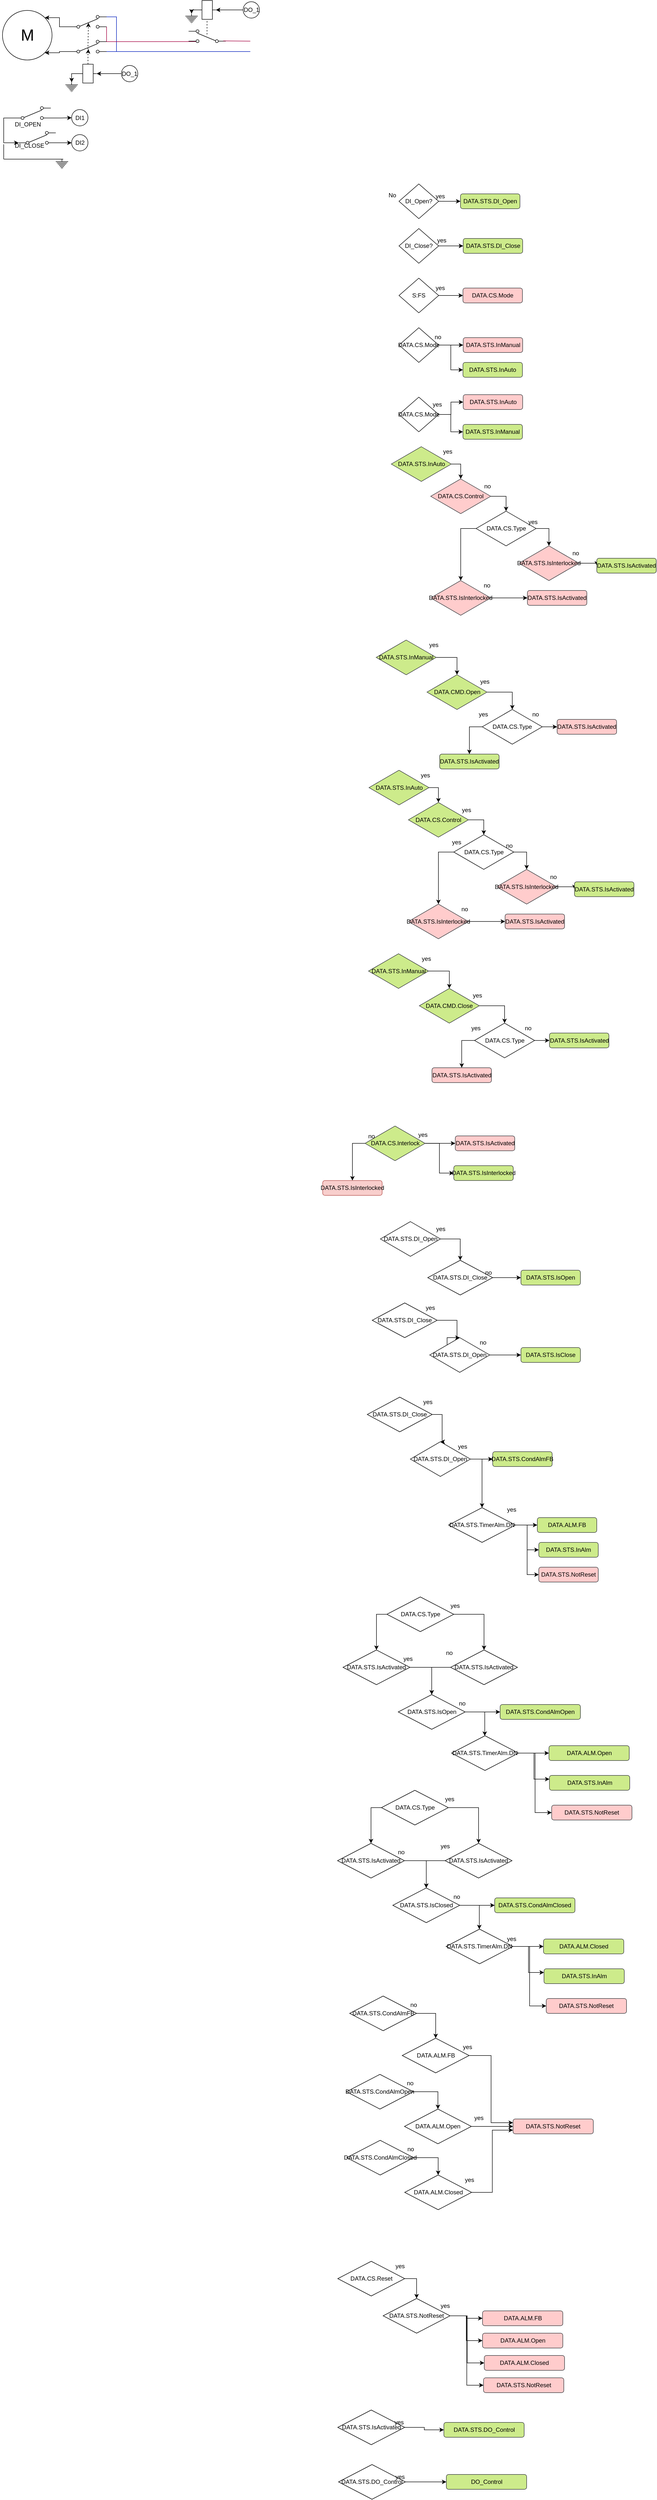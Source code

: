 <mxfile version="10.8.8" type="github"><diagram id="lWUpWWb-8Wb7K1V3EZNw" name="Page-1"><mxGraphModel dx="3436" dy="928" grid="1" gridSize="10" guides="1" tooltips="1" connect="1" arrows="1" fold="1" page="1" pageScale="1" pageWidth="827" pageHeight="1169" math="0" shadow="0"><root><mxCell id="0"/><mxCell id="1" parent="0"/><mxCell id="GgulT87VXyHL099Rjrc8-87" style="edgeStyle=orthogonalEdgeStyle;rounded=0;orthogonalLoop=1;jettySize=auto;html=1;entryX=0.512;entryY=0.576;entryDx=0;entryDy=0;entryPerimeter=0;dashed=1;" parent="1" source="GgulT87VXyHL099Rjrc8-84" target="GgulT87VXyHL099Rjrc8-85" edge="1"><mxGeometry relative="1" as="geometry"/></mxCell><mxCell id="GgulT87VXyHL099Rjrc8-88" style="edgeStyle=orthogonalEdgeStyle;rounded=0;orthogonalLoop=1;jettySize=auto;html=1;entryX=0.512;entryY=0.695;entryDx=0;entryDy=0;entryPerimeter=0;dashed=1;" parent="1" source="GgulT87VXyHL099Rjrc8-84" target="GgulT87VXyHL099Rjrc8-86" edge="1"><mxGeometry relative="1" as="geometry"/></mxCell><mxCell id="GgulT87VXyHL099Rjrc8-144" style="edgeStyle=orthogonalEdgeStyle;rounded=0;orthogonalLoop=1;jettySize=auto;html=1;exitX=0.5;exitY=1;exitDx=0;exitDy=0;exitPerimeter=0;entryX=0.5;entryY=0;entryDx=0;entryDy=0;entryPerimeter=0;endArrow=classic;endFill=1;" parent="1" source="GgulT87VXyHL099Rjrc8-84" target="GgulT87VXyHL099Rjrc8-143" edge="1"><mxGeometry relative="1" as="geometry"/></mxCell><mxCell id="GgulT87VXyHL099Rjrc8-84" value="" style="pointerEvents=1;verticalLabelPosition=bottom;shadow=0;dashed=0;align=center;fillColor=#ffffff;html=1;verticalAlign=top;strokeWidth=1;shape=mxgraph.electrical.electro-mechanical.relay_coil;rotation=90;" parent="1" vertex="1"><mxGeometry x="-776.5" y="870" width="38" height="35" as="geometry"/></mxCell><mxCell id="GgulT87VXyHL099Rjrc8-89" style="rounded=0;orthogonalLoop=1;jettySize=auto;html=1;exitX=1;exitY=0.885;exitDx=0;exitDy=0;exitPerimeter=0;entryX=1;entryY=0.115;entryDx=0;entryDy=0;entryPerimeter=0;edgeStyle=orthogonalEdgeStyle;endArrow=none;endFill=0;fillColor=#d80073;strokeColor=#A50040;" parent="1" source="GgulT87VXyHL099Rjrc8-85" target="GgulT87VXyHL099Rjrc8-86" edge="1"><mxGeometry relative="1" as="geometry"/></mxCell><mxCell id="GgulT87VXyHL099Rjrc8-137" style="edgeStyle=orthogonalEdgeStyle;rounded=0;orthogonalLoop=1;jettySize=auto;html=1;exitX=0;exitY=0.885;exitDx=0;exitDy=0;exitPerimeter=0;endArrow=classic;endFill=1;entryX=1;entryY=0;entryDx=0;entryDy=0;" parent="1" source="GgulT87VXyHL099Rjrc8-85" target="GgulT87VXyHL099Rjrc8-121" edge="1"><mxGeometry relative="1" as="geometry"/></mxCell><mxCell id="GgulT87VXyHL099Rjrc8-85" value="" style="pointerEvents=1;verticalLabelPosition=bottom;shadow=0;dashed=0;align=center;fillColor=#ffffff;html=1;verticalAlign=top;strokeWidth=1;shape=mxgraph.electrical.electro-mechanical.2-way_switch;" parent="1" vertex="1"><mxGeometry x="-795" y="770" width="75" height="26" as="geometry"/></mxCell><mxCell id="GgulT87VXyHL099Rjrc8-90" style="edgeStyle=orthogonalEdgeStyle;rounded=0;orthogonalLoop=1;jettySize=auto;html=1;exitX=1;exitY=0.885;exitDx=0;exitDy=0;exitPerimeter=0;entryX=1;entryY=0.115;entryDx=0;entryDy=0;entryPerimeter=0;endArrow=none;endFill=0;fillColor=#0050ef;strokeColor=#001DBC;" parent="1" source="GgulT87VXyHL099Rjrc8-86" target="GgulT87VXyHL099Rjrc8-85" edge="1"><mxGeometry relative="1" as="geometry"/></mxCell><mxCell id="GgulT87VXyHL099Rjrc8-91" style="edgeStyle=orthogonalEdgeStyle;rounded=0;orthogonalLoop=1;jettySize=auto;html=1;exitX=1;exitY=0.885;exitDx=0;exitDy=0;exitPerimeter=0;endArrow=none;endFill=0;fillColor=#0050ef;strokeColor=#001DBC;" parent="1" source="GgulT87VXyHL099Rjrc8-86" edge="1"><mxGeometry relative="1" as="geometry"><mxPoint x="-430" y="843" as="targetPoint"/></mxGeometry></mxCell><mxCell id="GgulT87VXyHL099Rjrc8-92" style="edgeStyle=orthogonalEdgeStyle;rounded=0;orthogonalLoop=1;jettySize=auto;html=1;exitX=1;exitY=0.115;exitDx=0;exitDy=0;exitPerimeter=0;endArrow=none;endFill=0;fillColor=#d80073;strokeColor=#A50040;" parent="1" source="GgulT87VXyHL099Rjrc8-86" edge="1"><mxGeometry relative="1" as="geometry"><mxPoint x="-540" y="822.897" as="targetPoint"/></mxGeometry></mxCell><mxCell id="GgulT87VXyHL099Rjrc8-138" style="edgeStyle=orthogonalEdgeStyle;rounded=0;orthogonalLoop=1;jettySize=auto;html=1;exitX=0;exitY=0.885;exitDx=0;exitDy=0;exitPerimeter=0;entryX=1;entryY=1;entryDx=0;entryDy=0;endArrow=classic;endFill=1;" parent="1" source="GgulT87VXyHL099Rjrc8-86" target="GgulT87VXyHL099Rjrc8-121" edge="1"><mxGeometry relative="1" as="geometry"/></mxCell><mxCell id="GgulT87VXyHL099Rjrc8-86" value="" style="pointerEvents=1;verticalLabelPosition=bottom;shadow=0;dashed=0;align=center;fillColor=#ffffff;html=1;verticalAlign=top;strokeWidth=1;shape=mxgraph.electrical.electro-mechanical.2-way_switch;" parent="1" vertex="1"><mxGeometry x="-795" y="820" width="75" height="26" as="geometry"/></mxCell><mxCell id="GgulT87VXyHL099Rjrc8-94" value="" style="pointerEvents=1;verticalLabelPosition=bottom;shadow=0;dashed=0;align=center;fillColor=#ffffff;html=1;verticalAlign=top;strokeWidth=1;shape=mxgraph.electrical.electro-mechanical.2-way_switch;flipH=1;" parent="1" vertex="1"><mxGeometry x="-554.5" y="799" width="75" height="26" as="geometry"/></mxCell><mxCell id="GgulT87VXyHL099Rjrc8-95" value="DI_OPEN" style="text;html=1;resizable=0;points=[];autosize=1;align=left;verticalAlign=top;spacingTop=-4;" parent="1" vertex="1"><mxGeometry x="-907.5" y="980" width="70" height="20" as="geometry"/></mxCell><mxCell id="GgulT87VXyHL099Rjrc8-96" value="DI_CLOSE" style="text;html=1;resizable=0;points=[];autosize=1;align=left;verticalAlign=top;spacingTop=-4;" parent="1" vertex="1"><mxGeometry x="-907.5" y="1023" width="70" height="20" as="geometry"/></mxCell><mxCell id="GgulT87VXyHL099Rjrc8-115" style="edgeStyle=orthogonalEdgeStyle;rounded=0;orthogonalLoop=1;jettySize=auto;html=1;dashed=1;" parent="1" edge="1"><mxGeometry relative="1" as="geometry"><mxPoint x="-517.329" y="808.5" as="sourcePoint"/><mxPoint x="-517" y="769" as="targetPoint"/><Array as="points"><mxPoint x="-517" y="785"/><mxPoint x="-517" y="785"/></Array></mxGeometry></mxCell><mxCell id="GgulT87VXyHL099Rjrc8-146" style="edgeStyle=orthogonalEdgeStyle;rounded=0;orthogonalLoop=1;jettySize=auto;html=1;exitX=0.5;exitY=1;exitDx=0;exitDy=0;exitPerimeter=0;entryX=0.5;entryY=0;entryDx=0;entryDy=0;entryPerimeter=0;endArrow=classic;endFill=1;" parent="1" source="GgulT87VXyHL099Rjrc8-113" target="GgulT87VXyHL099Rjrc8-145" edge="1"><mxGeometry relative="1" as="geometry"/></mxCell><mxCell id="GgulT87VXyHL099Rjrc8-113" value="" style="pointerEvents=1;verticalLabelPosition=bottom;shadow=0;dashed=0;align=center;fillColor=#ffffff;html=1;verticalAlign=top;strokeWidth=1;shape=mxgraph.electrical.electro-mechanical.relay_coil;rotation=90;" parent="1" vertex="1"><mxGeometry x="-536" y="741.5" width="38" height="35" as="geometry"/></mxCell><mxCell id="GgulT87VXyHL099Rjrc8-120" style="edgeStyle=orthogonalEdgeStyle;rounded=0;orthogonalLoop=1;jettySize=auto;html=1;endArrow=none;endFill=0;fillColor=#d80073;strokeColor=#A50040;" parent="1" edge="1"><mxGeometry relative="1" as="geometry"><mxPoint x="-430" y="822" as="targetPoint"/><mxPoint x="-484.5" y="821.5" as="sourcePoint"/><Array as="points"><mxPoint x="-484.5" y="821.5"/><mxPoint x="-266.5" y="821.5"/></Array></mxGeometry></mxCell><mxCell id="GgulT87VXyHL099Rjrc8-121" value="M" style="verticalLabelPosition=middle;shadow=0;dashed=0;align=center;fillColor=#ffffff;html=1;verticalAlign=middle;strokeWidth=1;shape=ellipse;fontSize=32;fontColor=#000000;perimeter=ellipsePerimeter;" parent="1" vertex="1"><mxGeometry x="-930" y="760" width="100" height="100" as="geometry"/></mxCell><mxCell id="GgulT87VXyHL099Rjrc8-124" style="edgeStyle=orthogonalEdgeStyle;rounded=0;orthogonalLoop=1;jettySize=auto;html=1;exitX=0;exitY=0.885;exitDx=0;exitDy=0;exitPerimeter=0;entryX=0;entryY=0.885;entryDx=0;entryDy=0;entryPerimeter=0;endArrow=classic;endFill=1;" parent="1" source="GgulT87VXyHL099Rjrc8-122" target="GgulT87VXyHL099Rjrc8-123" edge="1"><mxGeometry relative="1" as="geometry"/></mxCell><mxCell id="GgulT87VXyHL099Rjrc8-134" style="edgeStyle=orthogonalEdgeStyle;rounded=0;orthogonalLoop=1;jettySize=auto;html=1;exitX=1;exitY=0.885;exitDx=0;exitDy=0;exitPerimeter=0;entryX=0;entryY=0.5;entryDx=0;entryDy=0;endArrow=classic;endFill=1;" parent="1" source="GgulT87VXyHL099Rjrc8-122" target="GgulT87VXyHL099Rjrc8-128" edge="1"><mxGeometry relative="1" as="geometry"/></mxCell><mxCell id="GgulT87VXyHL099Rjrc8-122" value="" style="pointerEvents=1;verticalLabelPosition=bottom;shadow=0;dashed=0;align=center;fillColor=#ffffff;html=1;verticalAlign=top;strokeWidth=1;shape=mxgraph.electrical.electro-mechanical.2-way_switch;" parent="1" vertex="1"><mxGeometry x="-907.5" y="954" width="75" height="26" as="geometry"/></mxCell><mxCell id="GgulT87VXyHL099Rjrc8-131" style="edgeStyle=orthogonalEdgeStyle;rounded=0;orthogonalLoop=1;jettySize=auto;html=1;exitX=1;exitY=0.885;exitDx=0;exitDy=0;exitPerimeter=0;endArrow=classic;endFill=1;" parent="1" source="GgulT87VXyHL099Rjrc8-123" target="GgulT87VXyHL099Rjrc8-130" edge="1"><mxGeometry relative="1" as="geometry"/></mxCell><mxCell id="GgulT87VXyHL099Rjrc8-123" value="" style="pointerEvents=1;verticalLabelPosition=bottom;shadow=0;dashed=0;align=center;fillColor=#ffffff;html=1;verticalAlign=top;strokeWidth=1;shape=mxgraph.electrical.electro-mechanical.2-way_switch;" parent="1" vertex="1"><mxGeometry x="-897.5" y="1004" width="75" height="26" as="geometry"/></mxCell><mxCell id="GgulT87VXyHL099Rjrc8-126" value="" style="endArrow=none;html=1;" parent="1" edge="1"><mxGeometry width="50" height="50" relative="1" as="geometry"><mxPoint x="-927.5" y="1060" as="sourcePoint"/><mxPoint x="-927.5" y="1030" as="targetPoint"/></mxGeometry></mxCell><mxCell id="GgulT87VXyHL099Rjrc8-127" value="" style="endArrow=none;html=1;" parent="1" edge="1"><mxGeometry width="50" height="50" relative="1" as="geometry"><mxPoint x="-927.5" y="1060" as="sourcePoint"/><mxPoint x="-807.5" y="1060" as="targetPoint"/></mxGeometry></mxCell><mxCell id="GgulT87VXyHL099Rjrc8-128" value="DI1" style="ellipse;whiteSpace=wrap;html=1;aspect=fixed;" parent="1" vertex="1"><mxGeometry x="-790.5" y="960" width="33" height="33" as="geometry"/></mxCell><mxCell id="GgulT87VXyHL099Rjrc8-130" value="DI2" style="ellipse;whiteSpace=wrap;html=1;aspect=fixed;" parent="1" vertex="1"><mxGeometry x="-790.5" y="1010.5" width="33" height="33" as="geometry"/></mxCell><mxCell id="GgulT87VXyHL099Rjrc8-136" value="" style="pointerEvents=1;verticalLabelPosition=bottom;shadow=0;dashed=0;align=center;fillColor=#ffffff;html=1;verticalAlign=top;strokeWidth=1;shape=mxgraph.electrical.signal_sources.protective_earth;" parent="1" vertex="1"><mxGeometry x="-822.5" y="1060" width="25" height="20" as="geometry"/></mxCell><mxCell id="GgulT87VXyHL099Rjrc8-142" style="edgeStyle=orthogonalEdgeStyle;rounded=0;orthogonalLoop=1;jettySize=auto;html=1;entryX=0.5;entryY=0;entryDx=0;entryDy=0;entryPerimeter=0;endArrow=classic;endFill=1;" parent="1" source="GgulT87VXyHL099Rjrc8-139" target="GgulT87VXyHL099Rjrc8-113" edge="1"><mxGeometry relative="1" as="geometry"/></mxCell><mxCell id="GgulT87VXyHL099Rjrc8-139" value="DO_1" style="ellipse;whiteSpace=wrap;html=1;aspect=fixed;" parent="1" vertex="1"><mxGeometry x="-444.5" y="742.5" width="33" height="33" as="geometry"/></mxCell><mxCell id="GgulT87VXyHL099Rjrc8-141" style="edgeStyle=orthogonalEdgeStyle;rounded=0;orthogonalLoop=1;jettySize=auto;html=1;entryX=0.5;entryY=0;entryDx=0;entryDy=0;entryPerimeter=0;endArrow=classic;endFill=1;" parent="1" source="GgulT87VXyHL099Rjrc8-140" target="GgulT87VXyHL099Rjrc8-84" edge="1"><mxGeometry relative="1" as="geometry"/></mxCell><mxCell id="GgulT87VXyHL099Rjrc8-140" value="DO_1" style="ellipse;whiteSpace=wrap;html=1;aspect=fixed;" parent="1" vertex="1"><mxGeometry x="-690" y="871" width="33" height="33" as="geometry"/></mxCell><mxCell id="GgulT87VXyHL099Rjrc8-143" value="" style="pointerEvents=1;verticalLabelPosition=bottom;shadow=0;dashed=0;align=center;fillColor=#ffffff;html=1;verticalAlign=top;strokeWidth=1;shape=mxgraph.electrical.signal_sources.protective_earth;" parent="1" vertex="1"><mxGeometry x="-803" y="905" width="25" height="20" as="geometry"/></mxCell><mxCell id="GgulT87VXyHL099Rjrc8-145" value="" style="pointerEvents=1;verticalLabelPosition=bottom;shadow=0;dashed=0;align=center;fillColor=#ffffff;html=1;verticalAlign=top;strokeWidth=1;shape=mxgraph.electrical.signal_sources.protective_earth;" parent="1" vertex="1"><mxGeometry x="-561" y="766.5" width="25" height="20" as="geometry"/></mxCell><mxCell id="GgulT87VXyHL099Rjrc8-157" style="edgeStyle=orthogonalEdgeStyle;rounded=0;orthogonalLoop=1;jettySize=auto;html=1;exitX=1;exitY=0.5;exitDx=0;exitDy=0;entryX=0;entryY=0.5;entryDx=0;entryDy=0;endArrow=classic;endFill=1;" parent="1" source="GgulT87VXyHL099Rjrc8-148" target="GgulT87VXyHL099Rjrc8-155" edge="1"><mxGeometry relative="1" as="geometry"/></mxCell><mxCell id="GgulT87VXyHL099Rjrc8-148" value="DI_Open?" style="rhombus;whiteSpace=wrap;html=1;" parent="1" vertex="1"><mxGeometry x="-130" y="1110" width="80" height="70" as="geometry"/></mxCell><mxCell id="GgulT87VXyHL099Rjrc8-159" value="" style="edgeStyle=orthogonalEdgeStyle;rounded=0;orthogonalLoop=1;jettySize=auto;html=1;endArrow=classic;endFill=1;entryX=0;entryY=0.5;entryDx=0;entryDy=0;" parent="1" source="GgulT87VXyHL099Rjrc8-151" target="GgulT87VXyHL099Rjrc8-160" edge="1"><mxGeometry relative="1" as="geometry"><mxPoint x="37" y="1235" as="targetPoint"/></mxGeometry></mxCell><mxCell id="GgulT87VXyHL099Rjrc8-151" value="DI_Close?" style="rhombus;whiteSpace=wrap;html=1;" parent="1" vertex="1"><mxGeometry x="-130" y="1200" width="80" height="70" as="geometry"/></mxCell><mxCell id="GgulT87VXyHL099Rjrc8-152" value="No" style="text;html=1;resizable=0;points=[];autosize=1;align=left;verticalAlign=top;spacingTop=-4;" parent="1" vertex="1"><mxGeometry x="-153" y="1123" width="30" height="20" as="geometry"/></mxCell><mxCell id="GgulT87VXyHL099Rjrc8-155" value="DATA.STS.DI_Open" style="rounded=1;whiteSpace=wrap;html=1;fillColor=#cdeb8b;strokeColor=#36393d;" parent="1" vertex="1"><mxGeometry x="-6" y="1130" width="120" height="30" as="geometry"/></mxCell><mxCell id="GgulT87VXyHL099Rjrc8-160" value="DATA.STS.DI_Close" style="rounded=1;whiteSpace=wrap;html=1;fillColor=#cdeb8b;strokeColor=#36393d;" parent="1" vertex="1"><mxGeometry x="-0.5" y="1220" width="120" height="30" as="geometry"/></mxCell><mxCell id="GgulT87VXyHL099Rjrc8-163" style="edgeStyle=orthogonalEdgeStyle;rounded=0;orthogonalLoop=1;jettySize=auto;html=1;exitX=1;exitY=0.5;exitDx=0;exitDy=0;entryX=0;entryY=0.5;entryDx=0;entryDy=0;endArrow=classic;endFill=1;" parent="1" source="GgulT87VXyHL099Rjrc8-161" target="GgulT87VXyHL099Rjrc8-162" edge="1"><mxGeometry relative="1" as="geometry"/></mxCell><mxCell id="GgulT87VXyHL099Rjrc8-161" value="S:FS" style="rhombus;whiteSpace=wrap;html=1;" parent="1" vertex="1"><mxGeometry x="-130" y="1300" width="80" height="70" as="geometry"/></mxCell><mxCell id="GgulT87VXyHL099Rjrc8-162" value="DATA.CS.Mode" style="rounded=1;whiteSpace=wrap;html=1;fillColor=#ffcccc;strokeColor=#36393d;" parent="1" vertex="1"><mxGeometry x="-1" y="1320" width="120" height="30" as="geometry"/></mxCell><mxCell id="GgulT87VXyHL099Rjrc8-170" style="edgeStyle=orthogonalEdgeStyle;rounded=0;orthogonalLoop=1;jettySize=auto;html=1;entryX=0;entryY=0.5;entryDx=0;entryDy=0;endArrow=classic;endFill=1;" parent="1" source="GgulT87VXyHL099Rjrc8-164" target="GgulT87VXyHL099Rjrc8-169" edge="1"><mxGeometry relative="1" as="geometry"/></mxCell><mxCell id="GgulT87VXyHL099Rjrc8-173" style="edgeStyle=orthogonalEdgeStyle;rounded=0;orthogonalLoop=1;jettySize=auto;html=1;entryX=0;entryY=0.5;entryDx=0;entryDy=0;endArrow=classic;endFill=1;" parent="1" source="GgulT87VXyHL099Rjrc8-164" target="GgulT87VXyHL099Rjrc8-172" edge="1"><mxGeometry relative="1" as="geometry"/></mxCell><mxCell id="GgulT87VXyHL099Rjrc8-164" value="DATA.CS.Mode" style="rhombus;whiteSpace=wrap;html=1;" parent="1" vertex="1"><mxGeometry x="-130" y="1400" width="80" height="70" as="geometry"/></mxCell><mxCell id="GgulT87VXyHL099Rjrc8-165" value="no" style="text;html=1;resizable=0;points=[];autosize=1;align=left;verticalAlign=top;spacingTop=-4;" parent="1" vertex="1"><mxGeometry x="-60" y="1409" width="30" height="20" as="geometry"/></mxCell><mxCell id="GgulT87VXyHL099Rjrc8-166" value="yes" style="text;html=1;resizable=0;points=[];autosize=1;align=left;verticalAlign=top;spacingTop=-4;" parent="1" vertex="1"><mxGeometry x="-58" y="1310" width="30" height="20" as="geometry"/></mxCell><mxCell id="GgulT87VXyHL099Rjrc8-167" value="yes" style="text;html=1;resizable=0;points=[];autosize=1;align=left;verticalAlign=top;spacingTop=-4;" parent="1" vertex="1"><mxGeometry x="-55" y="1214" width="30" height="20" as="geometry"/></mxCell><mxCell id="GgulT87VXyHL099Rjrc8-168" value="yes" style="text;html=1;resizable=0;points=[];autosize=1;align=left;verticalAlign=top;spacingTop=-4;" parent="1" vertex="1"><mxGeometry x="-58" y="1125" width="30" height="20" as="geometry"/></mxCell><mxCell id="GgulT87VXyHL099Rjrc8-169" value="DATA.STS.InManual" style="rounded=1;whiteSpace=wrap;html=1;fillColor=#ffcccc;strokeColor=#36393d;" parent="1" vertex="1"><mxGeometry x="-0.5" y="1420" width="120" height="30" as="geometry"/></mxCell><mxCell id="GgulT87VXyHL099Rjrc8-172" value="DATA.STS.InAuto" style="rounded=1;whiteSpace=wrap;html=1;fillColor=#cdeb8b;strokeColor=#36393d;" parent="1" vertex="1"><mxGeometry x="-1" y="1470" width="120" height="30" as="geometry"/></mxCell><mxCell id="GgulT87VXyHL099Rjrc8-177" style="edgeStyle=orthogonalEdgeStyle;rounded=0;orthogonalLoop=1;jettySize=auto;html=1;endArrow=classic;endFill=1;" parent="1" source="GgulT87VXyHL099Rjrc8-174" target="GgulT87VXyHL099Rjrc8-176" edge="1"><mxGeometry relative="1" as="geometry"/></mxCell><mxCell id="GgulT87VXyHL099Rjrc8-179" style="edgeStyle=orthogonalEdgeStyle;rounded=0;orthogonalLoop=1;jettySize=auto;html=1;exitX=1;exitY=0.5;exitDx=0;exitDy=0;endArrow=classic;endFill=1;" parent="1" source="GgulT87VXyHL099Rjrc8-174" target="GgulT87VXyHL099Rjrc8-178" edge="1"><mxGeometry relative="1" as="geometry"/></mxCell><mxCell id="GgulT87VXyHL099Rjrc8-174" value="DATA.CS.Mode" style="rhombus;whiteSpace=wrap;html=1;" parent="1" vertex="1"><mxGeometry x="-130" y="1540" width="80" height="70" as="geometry"/></mxCell><mxCell id="GgulT87VXyHL099Rjrc8-175" value="yes" style="text;html=1;resizable=0;points=[];autosize=1;align=left;verticalAlign=top;spacingTop=-4;" parent="1" vertex="1"><mxGeometry x="-64" y="1545" width="30" height="20" as="geometry"/></mxCell><mxCell id="GgulT87VXyHL099Rjrc8-176" value="DATA.STS.InAuto" style="rounded=1;whiteSpace=wrap;html=1;fillColor=#ffcccc;strokeColor=#36393d;" parent="1" vertex="1"><mxGeometry x="-0.5" y="1535" width="120" height="30" as="geometry"/></mxCell><mxCell id="GgulT87VXyHL099Rjrc8-178" value="DATA.STS.InManual" style="rounded=1;whiteSpace=wrap;html=1;fillColor=#cdeb8b;strokeColor=#36393d;" parent="1" vertex="1"><mxGeometry x="-1" y="1595" width="120" height="30" as="geometry"/></mxCell><mxCell id="GgulT87VXyHL099Rjrc8-184" style="edgeStyle=orthogonalEdgeStyle;rounded=0;orthogonalLoop=1;jettySize=auto;html=1;entryX=0.5;entryY=0;entryDx=0;entryDy=0;endArrow=classic;endFill=1;" parent="1" source="GgulT87VXyHL099Rjrc8-181" target="GgulT87VXyHL099Rjrc8-183" edge="1"><mxGeometry relative="1" as="geometry"><Array as="points"><mxPoint x="-6.5" y="3238"/></Array></mxGeometry></mxCell><mxCell id="GgulT87VXyHL099Rjrc8-181" value="DATA.STS.DI_Open" style="rhombus;whiteSpace=wrap;html=1;" parent="1" vertex="1"><mxGeometry x="-167.5" y="3203" width="121" height="70" as="geometry"/></mxCell><mxCell id="GgulT87VXyHL099Rjrc8-182" value="yes" style="text;html=1;resizable=0;points=[];autosize=1;align=left;verticalAlign=top;spacingTop=-4;" parent="1" vertex="1"><mxGeometry x="-57.5" y="3208" width="30" height="20" as="geometry"/></mxCell><mxCell id="GgulT87VXyHL099Rjrc8-192" style="edgeStyle=orthogonalEdgeStyle;rounded=0;orthogonalLoop=1;jettySize=auto;html=1;entryX=0;entryY=0.5;entryDx=0;entryDy=0;endArrow=classic;endFill=1;" parent="1" source="GgulT87VXyHL099Rjrc8-183" target="GgulT87VXyHL099Rjrc8-190" edge="1"><mxGeometry relative="1" as="geometry"/></mxCell><mxCell id="GgulT87VXyHL099Rjrc8-183" value="DATA.STS.DI_Close" style="rhombus;whiteSpace=wrap;html=1;" parent="1" vertex="1"><mxGeometry x="-72" y="3281" width="131" height="70" as="geometry"/></mxCell><mxCell id="GgulT87VXyHL099Rjrc8-185" value="no" style="text;html=1;resizable=0;points=[];autosize=1;align=left;verticalAlign=top;spacingTop=-4;" parent="1" vertex="1"><mxGeometry x="41.5" y="3296" width="30" height="20" as="geometry"/></mxCell><mxCell id="GgulT87VXyHL099Rjrc8-190" value="DATA.STS.IsOpen" style="rounded=1;whiteSpace=wrap;html=1;fillColor=#cdeb8b;strokeColor=#36393d;" parent="1" vertex="1"><mxGeometry x="116" y="3301" width="120" height="30" as="geometry"/></mxCell><mxCell id="GgulT87VXyHL099Rjrc8-196" style="edgeStyle=orthogonalEdgeStyle;rounded=0;orthogonalLoop=1;jettySize=auto;html=1;entryX=0.5;entryY=0;entryDx=0;entryDy=0;endArrow=classic;endFill=1;" parent="1" source="GgulT87VXyHL099Rjrc8-193" target="GgulT87VXyHL099Rjrc8-195" edge="1"><mxGeometry relative="1" as="geometry"><Array as="points"><mxPoint x="-13" y="3402"/><mxPoint x="-13" y="3457"/><mxPoint x="-33" y="3457"/><mxPoint x="-33" y="3437"/><mxPoint x="-13" y="3437"/></Array></mxGeometry></mxCell><mxCell id="GgulT87VXyHL099Rjrc8-193" value="DATA.STS.DI_Close" style="rhombus;whiteSpace=wrap;html=1;" parent="1" vertex="1"><mxGeometry x="-184" y="3367" width="131" height="70" as="geometry"/></mxCell><mxCell id="GgulT87VXyHL099Rjrc8-194" value="yes" style="text;html=1;resizable=0;points=[];autosize=1;align=left;verticalAlign=top;spacingTop=-4;" parent="1" vertex="1"><mxGeometry x="-78" y="3367" width="30" height="20" as="geometry"/></mxCell><mxCell id="GgulT87VXyHL099Rjrc8-200" style="edgeStyle=orthogonalEdgeStyle;rounded=0;orthogonalLoop=1;jettySize=auto;html=1;exitX=1;exitY=0.5;exitDx=0;exitDy=0;entryX=0;entryY=0.5;entryDx=0;entryDy=0;endArrow=classic;endFill=1;" parent="1" source="GgulT87VXyHL099Rjrc8-195" target="GgulT87VXyHL099Rjrc8-198" edge="1"><mxGeometry relative="1" as="geometry"/></mxCell><mxCell id="GgulT87VXyHL099Rjrc8-195" value="DATA.STS.DI_Open" style="rhombus;whiteSpace=wrap;html=1;" parent="1" vertex="1"><mxGeometry x="-68" y="3437" width="121" height="70" as="geometry"/></mxCell><mxCell id="GgulT87VXyHL099Rjrc8-197" value="no" style="text;html=1;resizable=0;points=[];autosize=1;align=left;verticalAlign=top;spacingTop=-4;" parent="1" vertex="1"><mxGeometry x="31" y="3437" width="30" height="20" as="geometry"/></mxCell><mxCell id="GgulT87VXyHL099Rjrc8-198" value="DATA.STS.IsClose" style="rounded=1;whiteSpace=wrap;html=1;fillColor=#cdeb8b;strokeColor=#36393d;" parent="1" vertex="1"><mxGeometry x="116" y="3457" width="120" height="30" as="geometry"/></mxCell><mxCell id="GgulT87VXyHL099Rjrc8-206" style="edgeStyle=orthogonalEdgeStyle;rounded=0;orthogonalLoop=1;jettySize=auto;html=1;exitX=1;exitY=0.5;exitDx=0;exitDy=0;entryX=0.5;entryY=0;entryDx=0;entryDy=0;endArrow=classic;endFill=1;" parent="1" source="GgulT87VXyHL099Rjrc8-201" target="GgulT87VXyHL099Rjrc8-204" edge="1"><mxGeometry relative="1" as="geometry"/></mxCell><mxCell id="GgulT87VXyHL099Rjrc8-201" value="DATA.STS.DI_Close" style="rhombus;whiteSpace=wrap;html=1;" parent="1" vertex="1"><mxGeometry x="-194" y="3557" width="131" height="70" as="geometry"/></mxCell><mxCell id="GgulT87VXyHL099Rjrc8-203" value="yes" style="text;html=1;resizable=0;points=[];autosize=1;align=left;verticalAlign=top;spacingTop=-4;" parent="1" vertex="1"><mxGeometry x="-83" y="3557" width="30" height="20" as="geometry"/></mxCell><mxCell id="GgulT87VXyHL099Rjrc8-208" style="edgeStyle=orthogonalEdgeStyle;rounded=0;orthogonalLoop=1;jettySize=auto;html=1;exitX=1;exitY=0.5;exitDx=0;exitDy=0;endArrow=classic;endFill=1;" parent="1" source="GgulT87VXyHL099Rjrc8-204" target="GgulT87VXyHL099Rjrc8-207" edge="1"><mxGeometry relative="1" as="geometry"/></mxCell><mxCell id="GgulT87VXyHL099Rjrc8-289" style="edgeStyle=orthogonalEdgeStyle;rounded=0;orthogonalLoop=1;jettySize=auto;html=1;exitX=1;exitY=0.5;exitDx=0;exitDy=0;endArrow=classic;endFill=1;" parent="1" source="GgulT87VXyHL099Rjrc8-204" target="GgulT87VXyHL099Rjrc8-288" edge="1"><mxGeometry relative="1" as="geometry"/></mxCell><mxCell id="GgulT87VXyHL099Rjrc8-204" value="DATA.STS.DI_Open" style="rhombus;whiteSpace=wrap;html=1;" parent="1" vertex="1"><mxGeometry x="-107" y="3647" width="121" height="70" as="geometry"/></mxCell><mxCell id="GgulT87VXyHL099Rjrc8-205" value="yes" style="text;html=1;resizable=0;points=[];autosize=1;align=left;verticalAlign=top;spacingTop=-4;" parent="1" vertex="1"><mxGeometry x="-13" y="3647" width="30" height="20" as="geometry"/></mxCell><mxCell id="GgulT87VXyHL099Rjrc8-207" value="DATA.STS.CondAlmFB" style="rounded=1;whiteSpace=wrap;html=1;fillColor=#cdeb8b;strokeColor=#36393d;" parent="1" vertex="1"><mxGeometry x="59" y="3667" width="120" height="30" as="geometry"/></mxCell><mxCell id="GgulT87VXyHL099Rjrc8-212" style="edgeStyle=orthogonalEdgeStyle;rounded=0;orthogonalLoop=1;jettySize=auto;html=1;exitX=1;exitY=0.5;exitDx=0;exitDy=0;entryX=0.5;entryY=0;entryDx=0;entryDy=0;endArrow=classic;endFill=1;" parent="1" source="GgulT87VXyHL099Rjrc8-209" target="GgulT87VXyHL099Rjrc8-211" edge="1"><mxGeometry relative="1" as="geometry"/></mxCell><mxCell id="GgulT87VXyHL099Rjrc8-209" value="DATA.STS.InAuto" style="rhombus;whiteSpace=wrap;html=1;fillColor=#cdeb8b;strokeColor=#36393d;" parent="1" vertex="1"><mxGeometry x="-145.5" y="1640" width="121" height="70" as="geometry"/></mxCell><mxCell id="GgulT87VXyHL099Rjrc8-210" value="yes" style="text;html=1;resizable=0;points=[];autosize=1;align=left;verticalAlign=top;spacingTop=-4;" parent="1" vertex="1"><mxGeometry x="-43" y="1640" width="30" height="20" as="geometry"/></mxCell><mxCell id="GgulT87VXyHL099Rjrc8-215" style="edgeStyle=orthogonalEdgeStyle;rounded=0;orthogonalLoop=1;jettySize=auto;html=1;exitX=1;exitY=0.5;exitDx=0;exitDy=0;entryX=0.5;entryY=0;entryDx=0;entryDy=0;endArrow=classic;endFill=1;" parent="1" source="GgulT87VXyHL099Rjrc8-211" target="GgulT87VXyHL099Rjrc8-213" edge="1"><mxGeometry relative="1" as="geometry"/></mxCell><mxCell id="GgulT87VXyHL099Rjrc8-211" value="DATA.CS.Control" style="rhombus;whiteSpace=wrap;html=1;fillColor=#ffcccc;strokeColor=#36393d;" parent="1" vertex="1"><mxGeometry x="-66" y="1705" width="121" height="70" as="geometry"/></mxCell><mxCell id="GgulT87VXyHL099Rjrc8-221" style="edgeStyle=orthogonalEdgeStyle;rounded=0;orthogonalLoop=1;jettySize=auto;html=1;exitX=1;exitY=0.5;exitDx=0;exitDy=0;entryX=0.5;entryY=0;entryDx=0;entryDy=0;endArrow=classic;endFill=1;" parent="1" source="GgulT87VXyHL099Rjrc8-213" target="GgulT87VXyHL099Rjrc8-219" edge="1"><mxGeometry relative="1" as="geometry"/></mxCell><mxCell id="GgulT87VXyHL099Rjrc8-228" style="edgeStyle=orthogonalEdgeStyle;rounded=0;orthogonalLoop=1;jettySize=auto;html=1;exitX=0;exitY=0.5;exitDx=0;exitDy=0;entryX=0.5;entryY=0;entryDx=0;entryDy=0;endArrow=classic;endFill=1;" parent="1" source="GgulT87VXyHL099Rjrc8-213" target="GgulT87VXyHL099Rjrc8-227" edge="1"><mxGeometry relative="1" as="geometry"/></mxCell><mxCell id="GgulT87VXyHL099Rjrc8-213" value="DATA.CS.Type" style="rhombus;whiteSpace=wrap;html=1;" parent="1" vertex="1"><mxGeometry x="25.5" y="1770" width="121" height="70" as="geometry"/></mxCell><mxCell id="GgulT87VXyHL099Rjrc8-214" value="no" style="text;html=1;resizable=0;points=[];autosize=1;align=left;verticalAlign=top;spacingTop=-4;" parent="1" vertex="1"><mxGeometry x="40" y="1710" width="30" height="20" as="geometry"/></mxCell><mxCell id="GgulT87VXyHL099Rjrc8-216" value="yes" style="text;html=1;resizable=0;points=[];autosize=1;align=left;verticalAlign=top;spacingTop=-4;" parent="1" vertex="1"><mxGeometry x="129" y="1782" width="30" height="20" as="geometry"/></mxCell><mxCell id="GgulT87VXyHL099Rjrc8-223" style="edgeStyle=orthogonalEdgeStyle;rounded=0;orthogonalLoop=1;jettySize=auto;html=1;exitX=1;exitY=0.5;exitDx=0;exitDy=0;entryX=0;entryY=0.5;entryDx=0;entryDy=0;endArrow=classic;endFill=1;" parent="1" source="GgulT87VXyHL099Rjrc8-219" target="GgulT87VXyHL099Rjrc8-222" edge="1"><mxGeometry relative="1" as="geometry"/></mxCell><mxCell id="GgulT87VXyHL099Rjrc8-219" value="DATA.STS.IsInterlocked" style="rhombus;whiteSpace=wrap;html=1;fillColor=#ffcccc;strokeColor=#36393d;" parent="1" vertex="1"><mxGeometry x="112" y="1840" width="121" height="70" as="geometry"/></mxCell><mxCell id="GgulT87VXyHL099Rjrc8-220" value="no" style="text;html=1;resizable=0;points=[];autosize=1;align=left;verticalAlign=top;spacingTop=-4;" parent="1" vertex="1"><mxGeometry x="218" y="1845" width="30" height="20" as="geometry"/></mxCell><mxCell id="GgulT87VXyHL099Rjrc8-222" value="DATA.STS.IsActivated" style="rounded=1;whiteSpace=wrap;html=1;fillColor=#cdeb8b;strokeColor=#36393d;" parent="1" vertex="1"><mxGeometry x="269" y="1865" width="120" height="30" as="geometry"/></mxCell><mxCell id="GgulT87VXyHL099Rjrc8-226" value="no" style="text;html=1;resizable=0;points=[];autosize=1;align=left;verticalAlign=top;spacingTop=-4;" parent="1" vertex="1"><mxGeometry x="39" y="1910" width="30" height="20" as="geometry"/></mxCell><mxCell id="GgulT87VXyHL099Rjrc8-230" style="edgeStyle=orthogonalEdgeStyle;rounded=0;orthogonalLoop=1;jettySize=auto;html=1;endArrow=classic;endFill=1;" parent="1" source="GgulT87VXyHL099Rjrc8-227" edge="1"><mxGeometry relative="1" as="geometry"><mxPoint x="129" y="1945" as="targetPoint"/></mxGeometry></mxCell><mxCell id="GgulT87VXyHL099Rjrc8-227" value="DATA.STS.IsInterlocked" style="rhombus;whiteSpace=wrap;html=1;fillColor=#ffcccc;strokeColor=#36393d;" parent="1" vertex="1"><mxGeometry x="-66" y="1910" width="121" height="70" as="geometry"/></mxCell><mxCell id="GgulT87VXyHL099Rjrc8-229" value="DATA.STS.IsActivated" style="rounded=1;whiteSpace=wrap;html=1;fillColor=#ffcccc;strokeColor=#36393d;" parent="1" vertex="1"><mxGeometry x="129" y="1930" width="120" height="30" as="geometry"/></mxCell><mxCell id="GgulT87VXyHL099Rjrc8-234" style="edgeStyle=orthogonalEdgeStyle;rounded=0;orthogonalLoop=1;jettySize=auto;html=1;exitX=1;exitY=0.5;exitDx=0;exitDy=0;entryX=0.5;entryY=0;entryDx=0;entryDy=0;endArrow=classic;endFill=1;" parent="1" source="GgulT87VXyHL099Rjrc8-231" target="GgulT87VXyHL099Rjrc8-232" edge="1"><mxGeometry relative="1" as="geometry"/></mxCell><mxCell id="GgulT87VXyHL099Rjrc8-231" value="DATA.STS.InManual" style="rhombus;whiteSpace=wrap;html=1;fillColor=#cdeb8b;strokeColor=#36393d;" parent="1" vertex="1"><mxGeometry x="-176" y="2030" width="121" height="70" as="geometry"/></mxCell><mxCell id="GgulT87VXyHL099Rjrc8-236" style="edgeStyle=orthogonalEdgeStyle;rounded=0;orthogonalLoop=1;jettySize=auto;html=1;exitX=1;exitY=0.5;exitDx=0;exitDy=0;endArrow=classic;endFill=1;" parent="1" source="GgulT87VXyHL099Rjrc8-232" target="GgulT87VXyHL099Rjrc8-235" edge="1"><mxGeometry relative="1" as="geometry"/></mxCell><mxCell id="GgulT87VXyHL099Rjrc8-232" value="DATA.CMD.Open" style="rhombus;whiteSpace=wrap;html=1;fillColor=#cdeb8b;strokeColor=#36393d;" parent="1" vertex="1"><mxGeometry x="-73.5" y="2100" width="121" height="70" as="geometry"/></mxCell><mxCell id="GgulT87VXyHL099Rjrc8-233" value="yes" style="text;html=1;resizable=0;points=[];autosize=1;align=left;verticalAlign=top;spacingTop=-4;" parent="1" vertex="1"><mxGeometry x="-71" y="2030" width="30" height="20" as="geometry"/></mxCell><mxCell id="GgulT87VXyHL099Rjrc8-241" style="edgeStyle=orthogonalEdgeStyle;rounded=0;orthogonalLoop=1;jettySize=auto;html=1;exitX=1;exitY=0.5;exitDx=0;exitDy=0;endArrow=classic;endFill=1;" parent="1" source="GgulT87VXyHL099Rjrc8-235" target="GgulT87VXyHL099Rjrc8-240" edge="1"><mxGeometry relative="1" as="geometry"/></mxCell><mxCell id="GgulT87VXyHL099Rjrc8-245" style="edgeStyle=orthogonalEdgeStyle;rounded=0;orthogonalLoop=1;jettySize=auto;html=1;exitX=0;exitY=0.5;exitDx=0;exitDy=0;endArrow=classic;endFill=1;" parent="1" source="GgulT87VXyHL099Rjrc8-235" target="GgulT87VXyHL099Rjrc8-244" edge="1"><mxGeometry relative="1" as="geometry"/></mxCell><mxCell id="GgulT87VXyHL099Rjrc8-235" value="DATA.CS.Type" style="rhombus;whiteSpace=wrap;html=1;" parent="1" vertex="1"><mxGeometry x="38" y="2170" width="121" height="70" as="geometry"/></mxCell><mxCell id="GgulT87VXyHL099Rjrc8-237" value="yes" style="text;html=1;resizable=0;points=[];autosize=1;align=left;verticalAlign=top;spacingTop=-4;" parent="1" vertex="1"><mxGeometry x="29" y="2170" width="30" height="20" as="geometry"/></mxCell><mxCell id="GgulT87VXyHL099Rjrc8-238" value="yes" style="text;html=1;resizable=0;points=[];autosize=1;align=left;verticalAlign=top;spacingTop=-4;" parent="1" vertex="1"><mxGeometry x="32" y="2104" width="30" height="20" as="geometry"/></mxCell><mxCell id="GgulT87VXyHL099Rjrc8-239" value="no" style="text;html=1;resizable=0;points=[];autosize=1;align=left;verticalAlign=top;spacingTop=-4;" parent="1" vertex="1"><mxGeometry x="137" y="2170" width="30" height="20" as="geometry"/></mxCell><mxCell id="GgulT87VXyHL099Rjrc8-240" value="DATA.STS.IsActivated" style="rounded=1;whiteSpace=wrap;html=1;fillColor=#ffcccc;strokeColor=#36393d;" parent="1" vertex="1"><mxGeometry x="189" y="2190" width="120" height="30" as="geometry"/></mxCell><mxCell id="GgulT87VXyHL099Rjrc8-244" value="DATA.STS.IsActivated" style="rounded=1;whiteSpace=wrap;html=1;fillColor=#cdeb8b;strokeColor=#36393d;" parent="1" vertex="1"><mxGeometry x="-48" y="2260" width="120" height="30" as="geometry"/></mxCell><mxCell id="GgulT87VXyHL099Rjrc8-246" style="edgeStyle=orthogonalEdgeStyle;rounded=0;orthogonalLoop=1;jettySize=auto;html=1;exitX=1;exitY=0.5;exitDx=0;exitDy=0;entryX=0.5;entryY=0;entryDx=0;entryDy=0;endArrow=classic;endFill=1;" parent="1" source="GgulT87VXyHL099Rjrc8-247" target="GgulT87VXyHL099Rjrc8-250" edge="1"><mxGeometry relative="1" as="geometry"/></mxCell><mxCell id="GgulT87VXyHL099Rjrc8-247" value="DATA.STS.InAuto" style="rhombus;whiteSpace=wrap;html=1;fillColor=#cdeb8b;strokeColor=#36393d;" parent="1" vertex="1"><mxGeometry x="-190.5" y="2292.571" width="121" height="70" as="geometry"/></mxCell><mxCell id="GgulT87VXyHL099Rjrc8-248" value="yes" style="text;html=1;resizable=0;points=[];autosize=1;align=left;verticalAlign=top;spacingTop=-4;" parent="1" vertex="1"><mxGeometry x="-88" y="2292.571" width="30" height="20" as="geometry"/></mxCell><mxCell id="GgulT87VXyHL099Rjrc8-249" style="edgeStyle=orthogonalEdgeStyle;rounded=0;orthogonalLoop=1;jettySize=auto;html=1;exitX=1;exitY=0.5;exitDx=0;exitDy=0;entryX=0.5;entryY=0;entryDx=0;entryDy=0;endArrow=classic;endFill=1;" parent="1" source="GgulT87VXyHL099Rjrc8-250" target="GgulT87VXyHL099Rjrc8-253" edge="1"><mxGeometry relative="1" as="geometry"/></mxCell><mxCell id="GgulT87VXyHL099Rjrc8-250" value="DATA.CS.Control" style="rhombus;whiteSpace=wrap;html=1;fillColor=#cdeb8b;strokeColor=#36393d;" parent="1" vertex="1"><mxGeometry x="-111" y="2357.571" width="121" height="70" as="geometry"/></mxCell><mxCell id="GgulT87VXyHL099Rjrc8-251" style="edgeStyle=orthogonalEdgeStyle;rounded=0;orthogonalLoop=1;jettySize=auto;html=1;exitX=1;exitY=0.5;exitDx=0;exitDy=0;entryX=0.5;entryY=0;entryDx=0;entryDy=0;endArrow=classic;endFill=1;" parent="1" source="GgulT87VXyHL099Rjrc8-253" target="GgulT87VXyHL099Rjrc8-257" edge="1"><mxGeometry relative="1" as="geometry"/></mxCell><mxCell id="GgulT87VXyHL099Rjrc8-252" style="edgeStyle=orthogonalEdgeStyle;rounded=0;orthogonalLoop=1;jettySize=auto;html=1;exitX=0;exitY=0.5;exitDx=0;exitDy=0;entryX=0.5;entryY=0;entryDx=0;entryDy=0;endArrow=classic;endFill=1;" parent="1" source="GgulT87VXyHL099Rjrc8-253" target="GgulT87VXyHL099Rjrc8-262" edge="1"><mxGeometry relative="1" as="geometry"/></mxCell><mxCell id="GgulT87VXyHL099Rjrc8-253" value="DATA.CS.Type" style="rhombus;whiteSpace=wrap;html=1;" parent="1" vertex="1"><mxGeometry x="-19.5" y="2422.571" width="121" height="70" as="geometry"/></mxCell><mxCell id="GgulT87VXyHL099Rjrc8-254" value="yes" style="text;html=1;resizable=0;points=[];autosize=1;align=left;verticalAlign=top;spacingTop=-4;" parent="1" vertex="1"><mxGeometry x="-5" y="2362.571" width="30" height="20" as="geometry"/></mxCell><mxCell id="GgulT87VXyHL099Rjrc8-255" value="no" style="text;html=1;resizable=0;points=[];autosize=1;align=left;verticalAlign=top;spacingTop=-4;" parent="1" vertex="1"><mxGeometry x="84" y="2434.571" width="30" height="20" as="geometry"/></mxCell><mxCell id="GgulT87VXyHL099Rjrc8-256" style="edgeStyle=orthogonalEdgeStyle;rounded=0;orthogonalLoop=1;jettySize=auto;html=1;exitX=1;exitY=0.5;exitDx=0;exitDy=0;entryX=0;entryY=0.5;entryDx=0;entryDy=0;endArrow=classic;endFill=1;" parent="1" source="GgulT87VXyHL099Rjrc8-257" target="GgulT87VXyHL099Rjrc8-259" edge="1"><mxGeometry relative="1" as="geometry"/></mxCell><mxCell id="GgulT87VXyHL099Rjrc8-257" value="DATA.STS.IsInterlocked" style="rhombus;whiteSpace=wrap;html=1;fillColor=#ffcccc;strokeColor=#36393d;" parent="1" vertex="1"><mxGeometry x="67" y="2492.571" width="121" height="70" as="geometry"/></mxCell><mxCell id="GgulT87VXyHL099Rjrc8-258" value="no" style="text;html=1;resizable=0;points=[];autosize=1;align=left;verticalAlign=top;spacingTop=-4;" parent="1" vertex="1"><mxGeometry x="173" y="2497.571" width="30" height="20" as="geometry"/></mxCell><mxCell id="GgulT87VXyHL099Rjrc8-259" value="DATA.STS.IsActivated" style="rounded=1;whiteSpace=wrap;html=1;fillColor=#cdeb8b;strokeColor=#36393d;" parent="1" vertex="1"><mxGeometry x="224" y="2517.571" width="120" height="30" as="geometry"/></mxCell><mxCell id="GgulT87VXyHL099Rjrc8-260" value="no" style="text;html=1;resizable=0;points=[];autosize=1;align=left;verticalAlign=top;spacingTop=-4;" parent="1" vertex="1"><mxGeometry x="-6" y="2562.571" width="30" height="20" as="geometry"/></mxCell><mxCell id="GgulT87VXyHL099Rjrc8-261" style="edgeStyle=orthogonalEdgeStyle;rounded=0;orthogonalLoop=1;jettySize=auto;html=1;endArrow=classic;endFill=1;" parent="1" source="GgulT87VXyHL099Rjrc8-262" edge="1"><mxGeometry relative="1" as="geometry"><mxPoint x="84" y="2597.571" as="targetPoint"/></mxGeometry></mxCell><mxCell id="GgulT87VXyHL099Rjrc8-262" value="DATA.STS.IsInterlocked" style="rhombus;whiteSpace=wrap;html=1;fillColor=#ffcccc;strokeColor=#36393d;" parent="1" vertex="1"><mxGeometry x="-111" y="2562.571" width="121" height="70" as="geometry"/></mxCell><mxCell id="GgulT87VXyHL099Rjrc8-263" value="DATA.STS.IsActivated" style="rounded=1;whiteSpace=wrap;html=1;fillColor=#ffcccc;strokeColor=#36393d;" parent="1" vertex="1"><mxGeometry x="84" y="2582.571" width="120" height="30" as="geometry"/></mxCell><mxCell id="GgulT87VXyHL099Rjrc8-264" value="yes" style="text;html=1;resizable=0;points=[];autosize=1;align=left;verticalAlign=top;spacingTop=-4;" parent="1" vertex="1"><mxGeometry x="-25" y="2428" width="30" height="20" as="geometry"/></mxCell><mxCell id="GgulT87VXyHL099Rjrc8-265" style="edgeStyle=orthogonalEdgeStyle;rounded=0;orthogonalLoop=1;jettySize=auto;html=1;exitX=1;exitY=0.5;exitDx=0;exitDy=0;entryX=0.5;entryY=0;entryDx=0;entryDy=0;endArrow=classic;endFill=1;" parent="1" source="GgulT87VXyHL099Rjrc8-266" target="GgulT87VXyHL099Rjrc8-268" edge="1"><mxGeometry relative="1" as="geometry"/></mxCell><mxCell id="GgulT87VXyHL099Rjrc8-266" value="DATA.STS.InManual" style="rhombus;whiteSpace=wrap;html=1;fillColor=#cdeb8b;strokeColor=#36393d;" parent="1" vertex="1"><mxGeometry x="-191.5" y="2662.643" width="121" height="70" as="geometry"/></mxCell><mxCell id="GgulT87VXyHL099Rjrc8-267" style="edgeStyle=orthogonalEdgeStyle;rounded=0;orthogonalLoop=1;jettySize=auto;html=1;exitX=1;exitY=0.5;exitDx=0;exitDy=0;endArrow=classic;endFill=1;" parent="1" source="GgulT87VXyHL099Rjrc8-268" target="GgulT87VXyHL099Rjrc8-272" edge="1"><mxGeometry relative="1" as="geometry"/></mxCell><mxCell id="GgulT87VXyHL099Rjrc8-268" value="DATA.CMD.Close" style="rhombus;whiteSpace=wrap;html=1;fillColor=#cdeb8b;strokeColor=#36393d;" parent="1" vertex="1"><mxGeometry x="-89" y="2732.643" width="121" height="70" as="geometry"/></mxCell><mxCell id="GgulT87VXyHL099Rjrc8-269" value="yes" style="text;html=1;resizable=0;points=[];autosize=1;align=left;verticalAlign=top;spacingTop=-4;" parent="1" vertex="1"><mxGeometry x="-86.5" y="2662.643" width="30" height="20" as="geometry"/></mxCell><mxCell id="GgulT87VXyHL099Rjrc8-270" style="edgeStyle=orthogonalEdgeStyle;rounded=0;orthogonalLoop=1;jettySize=auto;html=1;exitX=1;exitY=0.5;exitDx=0;exitDy=0;endArrow=classic;endFill=1;" parent="1" source="GgulT87VXyHL099Rjrc8-272" target="GgulT87VXyHL099Rjrc8-276" edge="1"><mxGeometry relative="1" as="geometry"/></mxCell><mxCell id="GgulT87VXyHL099Rjrc8-271" style="edgeStyle=orthogonalEdgeStyle;rounded=0;orthogonalLoop=1;jettySize=auto;html=1;exitX=0;exitY=0.5;exitDx=0;exitDy=0;endArrow=classic;endFill=1;" parent="1" source="GgulT87VXyHL099Rjrc8-272" target="GgulT87VXyHL099Rjrc8-277" edge="1"><mxGeometry relative="1" as="geometry"/></mxCell><mxCell id="GgulT87VXyHL099Rjrc8-272" value="DATA.CS.Type" style="rhombus;whiteSpace=wrap;html=1;" parent="1" vertex="1"><mxGeometry x="22.5" y="2802.643" width="121" height="70" as="geometry"/></mxCell><mxCell id="GgulT87VXyHL099Rjrc8-273" value="yes" style="text;html=1;resizable=0;points=[];autosize=1;align=left;verticalAlign=top;spacingTop=-4;" parent="1" vertex="1"><mxGeometry x="13.5" y="2802.643" width="30" height="20" as="geometry"/></mxCell><mxCell id="GgulT87VXyHL099Rjrc8-274" value="yes" style="text;html=1;resizable=0;points=[];autosize=1;align=left;verticalAlign=top;spacingTop=-4;" parent="1" vertex="1"><mxGeometry x="16.5" y="2736.643" width="30" height="20" as="geometry"/></mxCell><mxCell id="GgulT87VXyHL099Rjrc8-275" value="no" style="text;html=1;resizable=0;points=[];autosize=1;align=left;verticalAlign=top;spacingTop=-4;" parent="1" vertex="1"><mxGeometry x="121.5" y="2802.643" width="30" height="20" as="geometry"/></mxCell><mxCell id="GgulT87VXyHL099Rjrc8-276" value="DATA.STS.IsActivated" style="rounded=1;whiteSpace=wrap;html=1;fillColor=#cdeb8b;strokeColor=#36393d;" parent="1" vertex="1"><mxGeometry x="173.5" y="2822.643" width="120" height="30" as="geometry"/></mxCell><mxCell id="GgulT87VXyHL099Rjrc8-277" value="DATA.STS.IsActivated" style="rounded=1;whiteSpace=wrap;html=1;fillColor=#ffcccc;strokeColor=#36393d;" parent="1" vertex="1"><mxGeometry x="-63.5" y="2892.643" width="120" height="30" as="geometry"/></mxCell><mxCell id="GgulT87VXyHL099Rjrc8-281" style="edgeStyle=orthogonalEdgeStyle;rounded=0;orthogonalLoop=1;jettySize=auto;html=1;entryX=0;entryY=0.5;entryDx=0;entryDy=0;endArrow=classic;endFill=1;" parent="1" source="GgulT87VXyHL099Rjrc8-279" target="GgulT87VXyHL099Rjrc8-280" edge="1"><mxGeometry relative="1" as="geometry"/></mxCell><mxCell id="GgulT87VXyHL099Rjrc8-283" style="edgeStyle=orthogonalEdgeStyle;rounded=0;orthogonalLoop=1;jettySize=auto;html=1;exitX=1;exitY=0.5;exitDx=0;exitDy=0;entryX=0;entryY=0.5;entryDx=0;entryDy=0;endArrow=classic;endFill=1;" parent="1" source="GgulT87VXyHL099Rjrc8-279" target="GgulT87VXyHL099Rjrc8-282" edge="1"><mxGeometry relative="1" as="geometry"/></mxCell><mxCell id="GgulT87VXyHL099Rjrc8-285" style="edgeStyle=orthogonalEdgeStyle;rounded=0;orthogonalLoop=1;jettySize=auto;html=1;exitX=0;exitY=0.5;exitDx=0;exitDy=0;endArrow=classic;endFill=1;" parent="1" source="GgulT87VXyHL099Rjrc8-279" target="GgulT87VXyHL099Rjrc8-284" edge="1"><mxGeometry relative="1" as="geometry"/></mxCell><mxCell id="GgulT87VXyHL099Rjrc8-279" value="DATA.CS.lnterlock" style="rhombus;whiteSpace=wrap;html=1;fillColor=#cdeb8b;strokeColor=#36393d;" parent="1" vertex="1"><mxGeometry x="-198.5" y="3010.143" width="121" height="70" as="geometry"/></mxCell><mxCell id="GgulT87VXyHL099Rjrc8-280" value="DATA.STS.IsActivated" style="rounded=1;whiteSpace=wrap;html=1;fillColor=#ffcccc;strokeColor=#36393d;" parent="1" vertex="1"><mxGeometry x="-16.5" y="3030.143" width="120" height="30" as="geometry"/></mxCell><mxCell id="GgulT87VXyHL099Rjrc8-282" value="DATA.STS.IsInterlocked" style="rounded=1;whiteSpace=wrap;html=1;fillColor=#cdeb8b;strokeColor=#36393d;" parent="1" vertex="1"><mxGeometry x="-19.5" y="3090.143" width="120" height="30" as="geometry"/></mxCell><mxCell id="GgulT87VXyHL099Rjrc8-284" value="DATA.STS.IsInterlocked" style="rounded=1;whiteSpace=wrap;html=1;fillColor=#f8cecc;strokeColor=#b85450;" parent="1" vertex="1"><mxGeometry x="-284" y="3120.143" width="120" height="30" as="geometry"/></mxCell><mxCell id="GgulT87VXyHL099Rjrc8-286" value="yes" style="text;html=1;resizable=0;points=[];autosize=1;align=left;verticalAlign=top;spacingTop=-4;" parent="1" vertex="1"><mxGeometry x="-93" y="3018" width="30" height="20" as="geometry"/></mxCell><mxCell id="GgulT87VXyHL099Rjrc8-287" value="no" style="text;html=1;resizable=0;points=[];autosize=1;align=left;verticalAlign=top;spacingTop=-4;" parent="1" vertex="1"><mxGeometry x="-194" y="3021" width="30" height="20" as="geometry"/></mxCell><mxCell id="GgulT87VXyHL099Rjrc8-292" style="edgeStyle=orthogonalEdgeStyle;rounded=0;orthogonalLoop=1;jettySize=auto;html=1;endArrow=classic;endFill=1;" parent="1" source="GgulT87VXyHL099Rjrc8-288" target="GgulT87VXyHL099Rjrc8-291" edge="1"><mxGeometry relative="1" as="geometry"/></mxCell><mxCell id="GgulT87VXyHL099Rjrc8-294" style="edgeStyle=orthogonalEdgeStyle;rounded=0;orthogonalLoop=1;jettySize=auto;html=1;exitX=1;exitY=0.5;exitDx=0;exitDy=0;entryX=0;entryY=0.5;entryDx=0;entryDy=0;endArrow=classic;endFill=1;" parent="1" source="GgulT87VXyHL099Rjrc8-288" target="GgulT87VXyHL099Rjrc8-293" edge="1"><mxGeometry relative="1" as="geometry"/></mxCell><mxCell id="GgulT87VXyHL099Rjrc8-296" style="edgeStyle=orthogonalEdgeStyle;rounded=0;orthogonalLoop=1;jettySize=auto;html=1;exitX=1;exitY=0.5;exitDx=0;exitDy=0;entryX=0;entryY=0.5;entryDx=0;entryDy=0;endArrow=classic;endFill=1;" parent="1" source="GgulT87VXyHL099Rjrc8-288" target="GgulT87VXyHL099Rjrc8-295" edge="1"><mxGeometry relative="1" as="geometry"/></mxCell><mxCell id="GgulT87VXyHL099Rjrc8-288" value="DATA.STS.TimerAlm.DN" style="rhombus;whiteSpace=wrap;html=1;" parent="1" vertex="1"><mxGeometry x="-30" y="3780" width="135" height="70" as="geometry"/></mxCell><mxCell id="GgulT87VXyHL099Rjrc8-290" value="yes" style="text;html=1;resizable=0;points=[];autosize=1;align=left;verticalAlign=top;spacingTop=-4;" parent="1" vertex="1"><mxGeometry x="86" y="3774" width="30" height="20" as="geometry"/></mxCell><mxCell id="GgulT87VXyHL099Rjrc8-291" value="DATA.ALM.FB" style="rounded=1;whiteSpace=wrap;html=1;fillColor=#cdeb8b;strokeColor=#36393d;" parent="1" vertex="1"><mxGeometry x="149" y="3800" width="120" height="30" as="geometry"/></mxCell><mxCell id="GgulT87VXyHL099Rjrc8-293" value="DATA.STS.InAlm" style="rounded=1;whiteSpace=wrap;html=1;fillColor=#cdeb8b;strokeColor=#36393d;" parent="1" vertex="1"><mxGeometry x="152" y="3850" width="120" height="30" as="geometry"/></mxCell><mxCell id="GgulT87VXyHL099Rjrc8-295" value="DATA.STS.NotReset" style="rounded=1;whiteSpace=wrap;html=1;fillColor=#ffcccc;strokeColor=#36393d;" parent="1" vertex="1"><mxGeometry x="152" y="3900" width="120" height="30" as="geometry"/></mxCell><mxCell id="GgulT87VXyHL099Rjrc8-301" style="edgeStyle=orthogonalEdgeStyle;rounded=0;orthogonalLoop=1;jettySize=auto;html=1;entryX=0.5;entryY=0;entryDx=0;entryDy=0;endArrow=classic;endFill=1;" parent="1" source="GgulT87VXyHL099Rjrc8-297" target="GgulT87VXyHL099Rjrc8-299" edge="1"><mxGeometry relative="1" as="geometry"><Array as="points"><mxPoint x="42" y="3995"/></Array></mxGeometry></mxCell><mxCell id="GgulT87VXyHL099Rjrc8-306" style="edgeStyle=orthogonalEdgeStyle;rounded=0;orthogonalLoop=1;jettySize=auto;html=1;exitX=0;exitY=0.5;exitDx=0;exitDy=0;entryX=0.5;entryY=0;entryDx=0;entryDy=0;endArrow=classic;endFill=1;" parent="1" source="GgulT87VXyHL099Rjrc8-297" target="GgulT87VXyHL099Rjrc8-305" edge="1"><mxGeometry relative="1" as="geometry"/></mxCell><mxCell id="GgulT87VXyHL099Rjrc8-297" value="DATA.CS.Type" style="rhombus;whiteSpace=wrap;html=1;" parent="1" vertex="1"><mxGeometry x="-154.5" y="3960" width="135" height="70" as="geometry"/></mxCell><mxCell id="GgulT87VXyHL099Rjrc8-298" value="yes" style="text;html=1;resizable=0;points=[];autosize=1;align=left;verticalAlign=top;spacingTop=-4;" parent="1" vertex="1"><mxGeometry x="-28" y="3968" width="30" height="20" as="geometry"/></mxCell><mxCell id="GgulT87VXyHL099Rjrc8-309" style="edgeStyle=orthogonalEdgeStyle;rounded=0;orthogonalLoop=1;jettySize=auto;html=1;exitX=0;exitY=0.5;exitDx=0;exitDy=0;endArrow=classic;endFill=1;" parent="1" source="GgulT87VXyHL099Rjrc8-299" target="GgulT87VXyHL099Rjrc8-303" edge="1"><mxGeometry relative="1" as="geometry"/></mxCell><mxCell id="GgulT87VXyHL099Rjrc8-299" value="DATA.STS.IsActivated" style="rhombus;whiteSpace=wrap;html=1;" parent="1" vertex="1"><mxGeometry x="-26" y="4067" width="135" height="70" as="geometry"/></mxCell><mxCell id="GgulT87VXyHL099Rjrc8-300" value="no" style="text;html=1;resizable=0;points=[];autosize=1;align=left;verticalAlign=top;spacingTop=-4;" parent="1" vertex="1"><mxGeometry x="-37.5" y="4062.5" width="30" height="20" as="geometry"/></mxCell><mxCell id="GgulT87VXyHL099Rjrc8-316" style="edgeStyle=orthogonalEdgeStyle;rounded=0;orthogonalLoop=1;jettySize=auto;html=1;exitX=1;exitY=0.5;exitDx=0;exitDy=0;entryX=0;entryY=0.5;entryDx=0;entryDy=0;endArrow=classic;endFill=1;" parent="1" source="GgulT87VXyHL099Rjrc8-303" target="GgulT87VXyHL099Rjrc8-313" edge="1"><mxGeometry relative="1" as="geometry"/></mxCell><mxCell id="GgulT87VXyHL099Rjrc8-317" style="edgeStyle=orthogonalEdgeStyle;rounded=0;orthogonalLoop=1;jettySize=auto;html=1;endArrow=classic;endFill=1;" parent="1" source="GgulT87VXyHL099Rjrc8-303" target="GgulT87VXyHL099Rjrc8-315" edge="1"><mxGeometry relative="1" as="geometry"><Array as="points"><mxPoint x="43" y="4192"/></Array></mxGeometry></mxCell><mxCell id="GgulT87VXyHL099Rjrc8-303" value="DATA.STS.IsOpen" style="rhombus;whiteSpace=wrap;html=1;" parent="1" vertex="1"><mxGeometry x="-131.5" y="4157" width="135" height="70" as="geometry"/></mxCell><mxCell id="GgulT87VXyHL099Rjrc8-310" style="edgeStyle=orthogonalEdgeStyle;rounded=0;orthogonalLoop=1;jettySize=auto;html=1;exitX=1;exitY=0.5;exitDx=0;exitDy=0;endArrow=classic;endFill=1;" parent="1" source="GgulT87VXyHL099Rjrc8-305" target="GgulT87VXyHL099Rjrc8-303" edge="1"><mxGeometry relative="1" as="geometry"/></mxCell><mxCell id="GgulT87VXyHL099Rjrc8-305" value="DATA.STS.IsActivated" style="rhombus;whiteSpace=wrap;html=1;" parent="1" vertex="1"><mxGeometry x="-243" y="4067" width="135" height="70" as="geometry"/></mxCell><mxCell id="GgulT87VXyHL099Rjrc8-307" value="yes" style="text;html=1;resizable=0;points=[];autosize=1;align=left;verticalAlign=top;spacingTop=-4;" parent="1" vertex="1"><mxGeometry x="-123" y="4075" width="30" height="20" as="geometry"/></mxCell><mxCell id="GgulT87VXyHL099Rjrc8-311" value="no" style="text;html=1;resizable=0;points=[];autosize=1;align=left;verticalAlign=top;spacingTop=-4;" parent="1" vertex="1"><mxGeometry x="-11.5" y="4165" width="30" height="20" as="geometry"/></mxCell><mxCell id="GgulT87VXyHL099Rjrc8-313" value="DATA.STS.CondAlmOpen" style="rounded=1;whiteSpace=wrap;html=1;fillColor=#cdeb8b;strokeColor=#36393d;" parent="1" vertex="1"><mxGeometry x="74" y="4177" width="162" height="30" as="geometry"/></mxCell><mxCell id="GgulT87VXyHL099Rjrc8-319" style="edgeStyle=orthogonalEdgeStyle;rounded=0;orthogonalLoop=1;jettySize=auto;html=1;entryX=0;entryY=0.5;entryDx=0;entryDy=0;endArrow=classic;endFill=1;" parent="1" source="GgulT87VXyHL099Rjrc8-315" target="GgulT87VXyHL099Rjrc8-318" edge="1"><mxGeometry relative="1" as="geometry"/></mxCell><mxCell id="GgulT87VXyHL099Rjrc8-321" style="edgeStyle=orthogonalEdgeStyle;rounded=0;orthogonalLoop=1;jettySize=auto;html=1;entryX=0;entryY=0.25;entryDx=0;entryDy=0;endArrow=classic;endFill=1;" parent="1" source="GgulT87VXyHL099Rjrc8-315" target="GgulT87VXyHL099Rjrc8-320" edge="1"><mxGeometry relative="1" as="geometry"/></mxCell><mxCell id="GgulT87VXyHL099Rjrc8-323" style="edgeStyle=orthogonalEdgeStyle;rounded=0;orthogonalLoop=1;jettySize=auto;html=1;exitX=1;exitY=0.5;exitDx=0;exitDy=0;entryX=0;entryY=0.5;entryDx=0;entryDy=0;endArrow=classic;endFill=1;" parent="1" source="GgulT87VXyHL099Rjrc8-315" target="GgulT87VXyHL099Rjrc8-322" edge="1"><mxGeometry relative="1" as="geometry"/></mxCell><mxCell id="GgulT87VXyHL099Rjrc8-315" value="DATA.STS.TimerAlm.DN" style="rhombus;whiteSpace=wrap;html=1;" parent="1" vertex="1"><mxGeometry x="-24" y="4240" width="135" height="70" as="geometry"/></mxCell><mxCell id="GgulT87VXyHL099Rjrc8-318" value="DATA.ALM.Open" style="rounded=1;whiteSpace=wrap;html=1;fillColor=#cdeb8b;strokeColor=#36393d;" parent="1" vertex="1"><mxGeometry x="172.5" y="4260" width="162" height="30" as="geometry"/></mxCell><mxCell id="GgulT87VXyHL099Rjrc8-320" value="DATA.STS.InAlm" style="rounded=1;whiteSpace=wrap;html=1;fillColor=#cdeb8b;strokeColor=#36393d;" parent="1" vertex="1"><mxGeometry x="173.5" y="4320" width="162" height="30" as="geometry"/></mxCell><mxCell id="GgulT87VXyHL099Rjrc8-322" value="DATA.STS.NotReset" style="rounded=1;whiteSpace=wrap;html=1;fillColor=#ffcccc;strokeColor=#36393d;" parent="1" vertex="1"><mxGeometry x="178" y="4380" width="162" height="30" as="geometry"/></mxCell><mxCell id="GgulT87VXyHL099Rjrc8-324" style="edgeStyle=orthogonalEdgeStyle;rounded=0;orthogonalLoop=1;jettySize=auto;html=1;entryX=0.5;entryY=0;entryDx=0;entryDy=0;endArrow=classic;endFill=1;" parent="1" source="GgulT87VXyHL099Rjrc8-326" target="GgulT87VXyHL099Rjrc8-329" edge="1"><mxGeometry relative="1" as="geometry"><Array as="points"><mxPoint x="31" y="4385"/></Array></mxGeometry></mxCell><mxCell id="GgulT87VXyHL099Rjrc8-325" style="edgeStyle=orthogonalEdgeStyle;rounded=0;orthogonalLoop=1;jettySize=auto;html=1;exitX=0;exitY=0.5;exitDx=0;exitDy=0;entryX=0.5;entryY=0;entryDx=0;entryDy=0;endArrow=classic;endFill=1;" parent="1" source="GgulT87VXyHL099Rjrc8-326" target="GgulT87VXyHL099Rjrc8-335" edge="1"><mxGeometry relative="1" as="geometry"/></mxCell><mxCell id="GgulT87VXyHL099Rjrc8-326" value="DATA.CS.Type" style="rhombus;whiteSpace=wrap;html=1;" parent="1" vertex="1"><mxGeometry x="-165.5" y="4350" width="135" height="70" as="geometry"/></mxCell><mxCell id="GgulT87VXyHL099Rjrc8-327" value="yes" style="text;html=1;resizable=0;points=[];autosize=1;align=left;verticalAlign=top;spacingTop=-4;" parent="1" vertex="1"><mxGeometry x="-39" y="4358" width="30" height="20" as="geometry"/></mxCell><mxCell id="GgulT87VXyHL099Rjrc8-328" style="edgeStyle=orthogonalEdgeStyle;rounded=0;orthogonalLoop=1;jettySize=auto;html=1;exitX=0;exitY=0.5;exitDx=0;exitDy=0;endArrow=classic;endFill=1;" parent="1" source="GgulT87VXyHL099Rjrc8-329" target="GgulT87VXyHL099Rjrc8-333" edge="1"><mxGeometry relative="1" as="geometry"/></mxCell><mxCell id="GgulT87VXyHL099Rjrc8-329" value="DATA.STS.IsActivated" style="rhombus;whiteSpace=wrap;html=1;" parent="1" vertex="1"><mxGeometry x="-37" y="4457" width="135" height="70" as="geometry"/></mxCell><mxCell id="GgulT87VXyHL099Rjrc8-330" value="yes" style="text;html=1;resizable=0;points=[];autosize=1;align=left;verticalAlign=top;spacingTop=-4;" parent="1" vertex="1"><mxGeometry x="-48.5" y="4452.5" width="30" height="20" as="geometry"/></mxCell><mxCell id="GgulT87VXyHL099Rjrc8-331" style="edgeStyle=orthogonalEdgeStyle;rounded=0;orthogonalLoop=1;jettySize=auto;html=1;exitX=1;exitY=0.5;exitDx=0;exitDy=0;entryX=0;entryY=0.5;entryDx=0;entryDy=0;endArrow=classic;endFill=1;" parent="1" source="GgulT87VXyHL099Rjrc8-333" target="GgulT87VXyHL099Rjrc8-338" edge="1"><mxGeometry relative="1" as="geometry"/></mxCell><mxCell id="GgulT87VXyHL099Rjrc8-332" style="edgeStyle=orthogonalEdgeStyle;rounded=0;orthogonalLoop=1;jettySize=auto;html=1;endArrow=classic;endFill=1;" parent="1" source="GgulT87VXyHL099Rjrc8-333" target="GgulT87VXyHL099Rjrc8-342" edge="1"><mxGeometry relative="1" as="geometry"><Array as="points"><mxPoint x="32" y="4582"/></Array></mxGeometry></mxCell><mxCell id="GgulT87VXyHL099Rjrc8-333" value="DATA.STS.IsClosed" style="rhombus;whiteSpace=wrap;html=1;" parent="1" vertex="1"><mxGeometry x="-142.5" y="4547" width="135" height="70" as="geometry"/></mxCell><mxCell id="GgulT87VXyHL099Rjrc8-334" style="edgeStyle=orthogonalEdgeStyle;rounded=0;orthogonalLoop=1;jettySize=auto;html=1;exitX=1;exitY=0.5;exitDx=0;exitDy=0;endArrow=classic;endFill=1;" parent="1" source="GgulT87VXyHL099Rjrc8-335" target="GgulT87VXyHL099Rjrc8-333" edge="1"><mxGeometry relative="1" as="geometry"/></mxCell><mxCell id="GgulT87VXyHL099Rjrc8-335" value="DATA.STS.IsActivated" style="rhombus;whiteSpace=wrap;html=1;" parent="1" vertex="1"><mxGeometry x="-254" y="4457" width="135" height="70" as="geometry"/></mxCell><mxCell id="GgulT87VXyHL099Rjrc8-336" value="no" style="text;html=1;resizable=0;points=[];autosize=1;align=left;verticalAlign=top;spacingTop=-4;" parent="1" vertex="1"><mxGeometry x="-134" y="4465" width="30" height="20" as="geometry"/></mxCell><mxCell id="GgulT87VXyHL099Rjrc8-337" value="no" style="text;html=1;resizable=0;points=[];autosize=1;align=left;verticalAlign=top;spacingTop=-4;" parent="1" vertex="1"><mxGeometry x="-22.5" y="4555" width="30" height="20" as="geometry"/></mxCell><mxCell id="GgulT87VXyHL099Rjrc8-338" value="DATA.STS.CondAlmClosed" style="rounded=1;whiteSpace=wrap;html=1;fillColor=#cdeb8b;strokeColor=#36393d;" parent="1" vertex="1"><mxGeometry x="63" y="4567" width="162" height="30" as="geometry"/></mxCell><mxCell id="GgulT87VXyHL099Rjrc8-339" style="edgeStyle=orthogonalEdgeStyle;rounded=0;orthogonalLoop=1;jettySize=auto;html=1;entryX=0;entryY=0.5;entryDx=0;entryDy=0;endArrow=classic;endFill=1;" parent="1" source="GgulT87VXyHL099Rjrc8-342" target="GgulT87VXyHL099Rjrc8-343" edge="1"><mxGeometry relative="1" as="geometry"/></mxCell><mxCell id="GgulT87VXyHL099Rjrc8-340" style="edgeStyle=orthogonalEdgeStyle;rounded=0;orthogonalLoop=1;jettySize=auto;html=1;entryX=0;entryY=0.25;entryDx=0;entryDy=0;endArrow=classic;endFill=1;" parent="1" source="GgulT87VXyHL099Rjrc8-342" target="GgulT87VXyHL099Rjrc8-344" edge="1"><mxGeometry relative="1" as="geometry"/></mxCell><mxCell id="GgulT87VXyHL099Rjrc8-341" style="edgeStyle=orthogonalEdgeStyle;rounded=0;orthogonalLoop=1;jettySize=auto;html=1;exitX=1;exitY=0.5;exitDx=0;exitDy=0;entryX=0;entryY=0.5;entryDx=0;entryDy=0;endArrow=classic;endFill=1;" parent="1" source="GgulT87VXyHL099Rjrc8-342" target="GgulT87VXyHL099Rjrc8-345" edge="1"><mxGeometry relative="1" as="geometry"/></mxCell><mxCell id="GgulT87VXyHL099Rjrc8-342" value="DATA.STS.TimerAlm.DN" style="rhombus;whiteSpace=wrap;html=1;" parent="1" vertex="1"><mxGeometry x="-35" y="4630" width="135" height="70" as="geometry"/></mxCell><mxCell id="GgulT87VXyHL099Rjrc8-343" value="DATA.ALM.Closed" style="rounded=1;whiteSpace=wrap;html=1;fillColor=#cdeb8b;strokeColor=#36393d;" parent="1" vertex="1"><mxGeometry x="161.5" y="4650" width="162" height="30" as="geometry"/></mxCell><mxCell id="GgulT87VXyHL099Rjrc8-344" value="DATA.STS.InAlm" style="rounded=1;whiteSpace=wrap;html=1;fillColor=#cdeb8b;strokeColor=#36393d;" parent="1" vertex="1"><mxGeometry x="162.5" y="4710" width="162" height="30" as="geometry"/></mxCell><mxCell id="GgulT87VXyHL099Rjrc8-345" value="DATA.STS.NotReset" style="rounded=1;whiteSpace=wrap;html=1;fillColor=#ffcccc;strokeColor=#36393d;" parent="1" vertex="1"><mxGeometry x="167" y="4770" width="162" height="30" as="geometry"/></mxCell><mxCell id="GgulT87VXyHL099Rjrc8-347" value="yes" style="text;html=1;resizable=0;points=[];autosize=1;align=left;verticalAlign=top;spacingTop=-4;" parent="1" vertex="1"><mxGeometry x="86" y="4640" width="30" height="20" as="geometry"/></mxCell><mxCell id="GgulT87VXyHL099Rjrc8-354" style="edgeStyle=orthogonalEdgeStyle;rounded=0;orthogonalLoop=1;jettySize=auto;html=1;exitX=1;exitY=0.5;exitDx=0;exitDy=0;entryX=0.5;entryY=0;entryDx=0;entryDy=0;endArrow=classic;endFill=1;" parent="1" source="GgulT87VXyHL099Rjrc8-350" target="GgulT87VXyHL099Rjrc8-352" edge="1"><mxGeometry relative="1" as="geometry"/></mxCell><mxCell id="GgulT87VXyHL099Rjrc8-350" value="DATA.STS.CondAlmFB" style="rhombus;whiteSpace=wrap;html=1;" parent="1" vertex="1"><mxGeometry x="-229.5" y="4765" width="135" height="70" as="geometry"/></mxCell><mxCell id="GgulT87VXyHL099Rjrc8-351" value="no" style="text;html=1;resizable=0;points=[];autosize=1;align=left;verticalAlign=top;spacingTop=-4;" parent="1" vertex="1"><mxGeometry x="-109.5" y="4773" width="30" height="20" as="geometry"/></mxCell><mxCell id="GgulT87VXyHL099Rjrc8-366" style="edgeStyle=orthogonalEdgeStyle;rounded=0;orthogonalLoop=1;jettySize=auto;html=1;entryX=0;entryY=0.25;entryDx=0;entryDy=0;endArrow=classic;endFill=1;" parent="1" source="GgulT87VXyHL099Rjrc8-352" target="GgulT87VXyHL099Rjrc8-355" edge="1"><mxGeometry relative="1" as="geometry"/></mxCell><mxCell id="GgulT87VXyHL099Rjrc8-352" value="DATA.ALM.FB" style="rhombus;whiteSpace=wrap;html=1;" parent="1" vertex="1"><mxGeometry x="-123.5" y="4850" width="135" height="70" as="geometry"/></mxCell><mxCell id="GgulT87VXyHL099Rjrc8-353" value="yes" style="text;html=1;resizable=0;points=[];autosize=1;align=left;verticalAlign=top;spacingTop=-4;" parent="1" vertex="1"><mxGeometry x="-3.5" y="4858" width="30" height="20" as="geometry"/></mxCell><mxCell id="GgulT87VXyHL099Rjrc8-355" value="DATA.STS.NotReset" style="rounded=1;whiteSpace=wrap;html=1;fillColor=#ffcccc;strokeColor=#36393d;" parent="1" vertex="1"><mxGeometry x="100" y="5013" width="162" height="30" as="geometry"/></mxCell><mxCell id="GgulT87VXyHL099Rjrc8-360" style="edgeStyle=orthogonalEdgeStyle;rounded=0;orthogonalLoop=1;jettySize=auto;html=1;exitX=1;exitY=0.5;exitDx=0;exitDy=0;entryX=0.5;entryY=0;entryDx=0;entryDy=0;endArrow=classic;endFill=1;" parent="1" source="GgulT87VXyHL099Rjrc8-356" target="GgulT87VXyHL099Rjrc8-358" edge="1"><mxGeometry relative="1" as="geometry"/></mxCell><mxCell id="GgulT87VXyHL099Rjrc8-356" value="DATA.STS.CondAlmOpen" style="rhombus;whiteSpace=wrap;html=1;" parent="1" vertex="1"><mxGeometry x="-236" y="4923" width="135" height="70" as="geometry"/></mxCell><mxCell id="GgulT87VXyHL099Rjrc8-357" value="no" style="text;html=1;resizable=0;points=[];autosize=1;align=left;verticalAlign=top;spacingTop=-4;" parent="1" vertex="1"><mxGeometry x="-116" y="4931" width="30" height="20" as="geometry"/></mxCell><mxCell id="GgulT87VXyHL099Rjrc8-367" style="edgeStyle=orthogonalEdgeStyle;rounded=0;orthogonalLoop=1;jettySize=auto;html=1;entryX=0;entryY=0.5;entryDx=0;entryDy=0;endArrow=classic;endFill=1;" parent="1" source="GgulT87VXyHL099Rjrc8-358" target="GgulT87VXyHL099Rjrc8-355" edge="1"><mxGeometry relative="1" as="geometry"/></mxCell><mxCell id="GgulT87VXyHL099Rjrc8-358" value="DATA.ALM.Open" style="rhombus;whiteSpace=wrap;html=1;" parent="1" vertex="1"><mxGeometry x="-119" y="4993" width="135" height="70" as="geometry"/></mxCell><mxCell id="GgulT87VXyHL099Rjrc8-359" value="yes" style="text;html=1;resizable=0;points=[];autosize=1;align=left;verticalAlign=top;spacingTop=-4;" parent="1" vertex="1"><mxGeometry x="20" y="5001" width="30" height="20" as="geometry"/></mxCell><mxCell id="GgulT87VXyHL099Rjrc8-361" style="edgeStyle=orthogonalEdgeStyle;rounded=0;orthogonalLoop=1;jettySize=auto;html=1;exitX=1;exitY=0.5;exitDx=0;exitDy=0;entryX=0.5;entryY=0;entryDx=0;entryDy=0;endArrow=classic;endFill=1;" parent="1" source="GgulT87VXyHL099Rjrc8-362" target="GgulT87VXyHL099Rjrc8-364" edge="1"><mxGeometry relative="1" as="geometry"/></mxCell><mxCell id="GgulT87VXyHL099Rjrc8-362" value="DATA.STS.CondAlmClosed" style="rhombus;whiteSpace=wrap;html=1;" parent="1" vertex="1"><mxGeometry x="-235.5" y="5056" width="135" height="70" as="geometry"/></mxCell><mxCell id="GgulT87VXyHL099Rjrc8-363" value="no" style="text;html=1;resizable=0;points=[];autosize=1;align=left;verticalAlign=top;spacingTop=-4;" parent="1" vertex="1"><mxGeometry x="-115.5" y="5064" width="30" height="20" as="geometry"/></mxCell><mxCell id="GgulT87VXyHL099Rjrc8-368" style="edgeStyle=orthogonalEdgeStyle;rounded=0;orthogonalLoop=1;jettySize=auto;html=1;entryX=0;entryY=0.75;entryDx=0;entryDy=0;endArrow=classic;endFill=1;" parent="1" source="GgulT87VXyHL099Rjrc8-364" target="GgulT87VXyHL099Rjrc8-355" edge="1"><mxGeometry relative="1" as="geometry"/></mxCell><mxCell id="GgulT87VXyHL099Rjrc8-364" value="DATA.ALM.Closed" style="rhombus;whiteSpace=wrap;html=1;" parent="1" vertex="1"><mxGeometry x="-118.5" y="5126" width="135" height="70" as="geometry"/></mxCell><mxCell id="GgulT87VXyHL099Rjrc8-365" value="yes" style="text;html=1;resizable=0;points=[];autosize=1;align=left;verticalAlign=top;spacingTop=-4;" parent="1" vertex="1"><mxGeometry x="1" y="5126" width="30" height="20" as="geometry"/></mxCell><mxCell id="GgulT87VXyHL099Rjrc8-373" style="edgeStyle=orthogonalEdgeStyle;rounded=0;orthogonalLoop=1;jettySize=auto;html=1;exitX=1;exitY=0.5;exitDx=0;exitDy=0;entryX=0.5;entryY=0;entryDx=0;entryDy=0;endArrow=classic;endFill=1;" parent="1" source="GgulT87VXyHL099Rjrc8-369" target="GgulT87VXyHL099Rjrc8-370" edge="1"><mxGeometry relative="1" as="geometry"/></mxCell><mxCell id="GgulT87VXyHL099Rjrc8-369" value="DATA.CS.Reset" style="rhombus;whiteSpace=wrap;html=1;" parent="1" vertex="1"><mxGeometry x="-253.5" y="5300" width="135" height="70" as="geometry"/></mxCell><mxCell id="GgulT87VXyHL099Rjrc8-375" style="edgeStyle=orthogonalEdgeStyle;rounded=0;orthogonalLoop=1;jettySize=auto;html=1;entryX=0;entryY=0.5;entryDx=0;entryDy=0;endArrow=classic;endFill=1;" parent="1" source="GgulT87VXyHL099Rjrc8-370" target="GgulT87VXyHL099Rjrc8-374" edge="1"><mxGeometry relative="1" as="geometry"/></mxCell><mxCell id="GgulT87VXyHL099Rjrc8-381" style="edgeStyle=orthogonalEdgeStyle;rounded=0;orthogonalLoop=1;jettySize=auto;html=1;exitX=1;exitY=0.5;exitDx=0;exitDy=0;endArrow=classic;endFill=1;" parent="1" source="GgulT87VXyHL099Rjrc8-370" target="GgulT87VXyHL099Rjrc8-376" edge="1"><mxGeometry relative="1" as="geometry"/></mxCell><mxCell id="GgulT87VXyHL099Rjrc8-382" style="edgeStyle=orthogonalEdgeStyle;rounded=0;orthogonalLoop=1;jettySize=auto;html=1;exitX=1;exitY=0.5;exitDx=0;exitDy=0;entryX=0;entryY=0.5;entryDx=0;entryDy=0;endArrow=classic;endFill=1;" parent="1" source="GgulT87VXyHL099Rjrc8-370" target="GgulT87VXyHL099Rjrc8-379" edge="1"><mxGeometry relative="1" as="geometry"/></mxCell><mxCell id="GgulT87VXyHL099Rjrc8-383" style="edgeStyle=orthogonalEdgeStyle;rounded=0;orthogonalLoop=1;jettySize=auto;html=1;exitX=1;exitY=0.5;exitDx=0;exitDy=0;entryX=0;entryY=0.5;entryDx=0;entryDy=0;endArrow=classic;endFill=1;" parent="1" source="GgulT87VXyHL099Rjrc8-370" target="GgulT87VXyHL099Rjrc8-380" edge="1"><mxGeometry relative="1" as="geometry"/></mxCell><mxCell id="GgulT87VXyHL099Rjrc8-370" value="DATA.STS.NotReset" style="rhombus;whiteSpace=wrap;html=1;" parent="1" vertex="1"><mxGeometry x="-162" y="5375" width="135" height="70" as="geometry"/></mxCell><mxCell id="GgulT87VXyHL099Rjrc8-371" value="yes" style="text;html=1;resizable=0;points=[];autosize=1;align=left;verticalAlign=top;spacingTop=-4;" parent="1" vertex="1"><mxGeometry x="-139.5" y="5300" width="30" height="20" as="geometry"/></mxCell><mxCell id="GgulT87VXyHL099Rjrc8-372" value="yes" style="text;html=1;resizable=0;points=[];autosize=1;align=left;verticalAlign=top;spacingTop=-4;" parent="1" vertex="1"><mxGeometry x="-48" y="5380" width="30" height="20" as="geometry"/></mxCell><mxCell id="GgulT87VXyHL099Rjrc8-374" value="DATA.ALM.FB" style="rounded=1;whiteSpace=wrap;html=1;fillColor=#ffcccc;strokeColor=#36393d;" parent="1" vertex="1"><mxGeometry x="38.5" y="5400" width="162" height="30" as="geometry"/></mxCell><mxCell id="GgulT87VXyHL099Rjrc8-376" value="DATA.ALM.Open" style="rounded=1;whiteSpace=wrap;html=1;fillColor=#ffcccc;strokeColor=#36393d;" parent="1" vertex="1"><mxGeometry x="38.5" y="5445" width="162" height="30" as="geometry"/></mxCell><mxCell id="GgulT87VXyHL099Rjrc8-379" value="DATA.ALM.Closed" style="rounded=1;whiteSpace=wrap;html=1;fillColor=#ffcccc;strokeColor=#36393d;" parent="1" vertex="1"><mxGeometry x="42" y="5490" width="162" height="30" as="geometry"/></mxCell><mxCell id="GgulT87VXyHL099Rjrc8-380" value="DATA.STS.NotReset" style="rounded=1;whiteSpace=wrap;html=1;fillColor=#ffcccc;strokeColor=#36393d;" parent="1" vertex="1"><mxGeometry x="40.5" y="5535" width="162" height="30" as="geometry"/></mxCell><mxCell id="GgulT87VXyHL099Rjrc8-388" style="edgeStyle=orthogonalEdgeStyle;rounded=0;orthogonalLoop=1;jettySize=auto;html=1;entryX=0;entryY=0.5;entryDx=0;entryDy=0;endArrow=classic;endFill=1;" parent="1" source="GgulT87VXyHL099Rjrc8-384" target="GgulT87VXyHL099Rjrc8-386" edge="1"><mxGeometry relative="1" as="geometry"/></mxCell><mxCell id="GgulT87VXyHL099Rjrc8-384" value="DATA.STS.IsActivated" style="rhombus;whiteSpace=wrap;html=1;" parent="1" vertex="1"><mxGeometry x="-253.5" y="5600" width="135" height="70" as="geometry"/></mxCell><mxCell id="GgulT87VXyHL099Rjrc8-385" value="yes" style="text;html=1;resizable=0;points=[];autosize=1;align=left;verticalAlign=top;spacingTop=-4;" parent="1" vertex="1"><mxGeometry x="-141" y="5615" width="30" height="20" as="geometry"/></mxCell><mxCell id="GgulT87VXyHL099Rjrc8-386" value="DATA.STS.DO_Control" style="rounded=1;whiteSpace=wrap;html=1;fillColor=#cdeb8b;strokeColor=#36393d;" parent="1" vertex="1"><mxGeometry x="-39.5" y="5625" width="162" height="30" as="geometry"/></mxCell><mxCell id="GgulT87VXyHL099Rjrc8-393" style="edgeStyle=orthogonalEdgeStyle;rounded=0;orthogonalLoop=1;jettySize=auto;html=1;exitX=1;exitY=0.5;exitDx=0;exitDy=0;endArrow=classic;endFill=1;" parent="1" source="GgulT87VXyHL099Rjrc8-389" target="GgulT87VXyHL099Rjrc8-392" edge="1"><mxGeometry relative="1" as="geometry"/></mxCell><mxCell id="GgulT87VXyHL099Rjrc8-389" value="DATA.STS.DO_Control" style="rhombus;whiteSpace=wrap;html=1;" parent="1" vertex="1"><mxGeometry x="-252" y="5710" width="135" height="70" as="geometry"/></mxCell><mxCell id="GgulT87VXyHL099Rjrc8-390" value="yes" style="text;html=1;resizable=0;points=[];autosize=1;align=left;verticalAlign=top;spacingTop=-4;" parent="1" vertex="1"><mxGeometry x="-139.5" y="5725" width="30" height="20" as="geometry"/></mxCell><mxCell id="GgulT87VXyHL099Rjrc8-392" value="DO_Control" style="rounded=1;whiteSpace=wrap;html=1;fillColor=#cdeb8b;strokeColor=#36393d;" parent="1" vertex="1"><mxGeometry x="-34.5" y="5730" width="162" height="30" as="geometry"/></mxCell></root></mxGraphModel></diagram></mxfile>